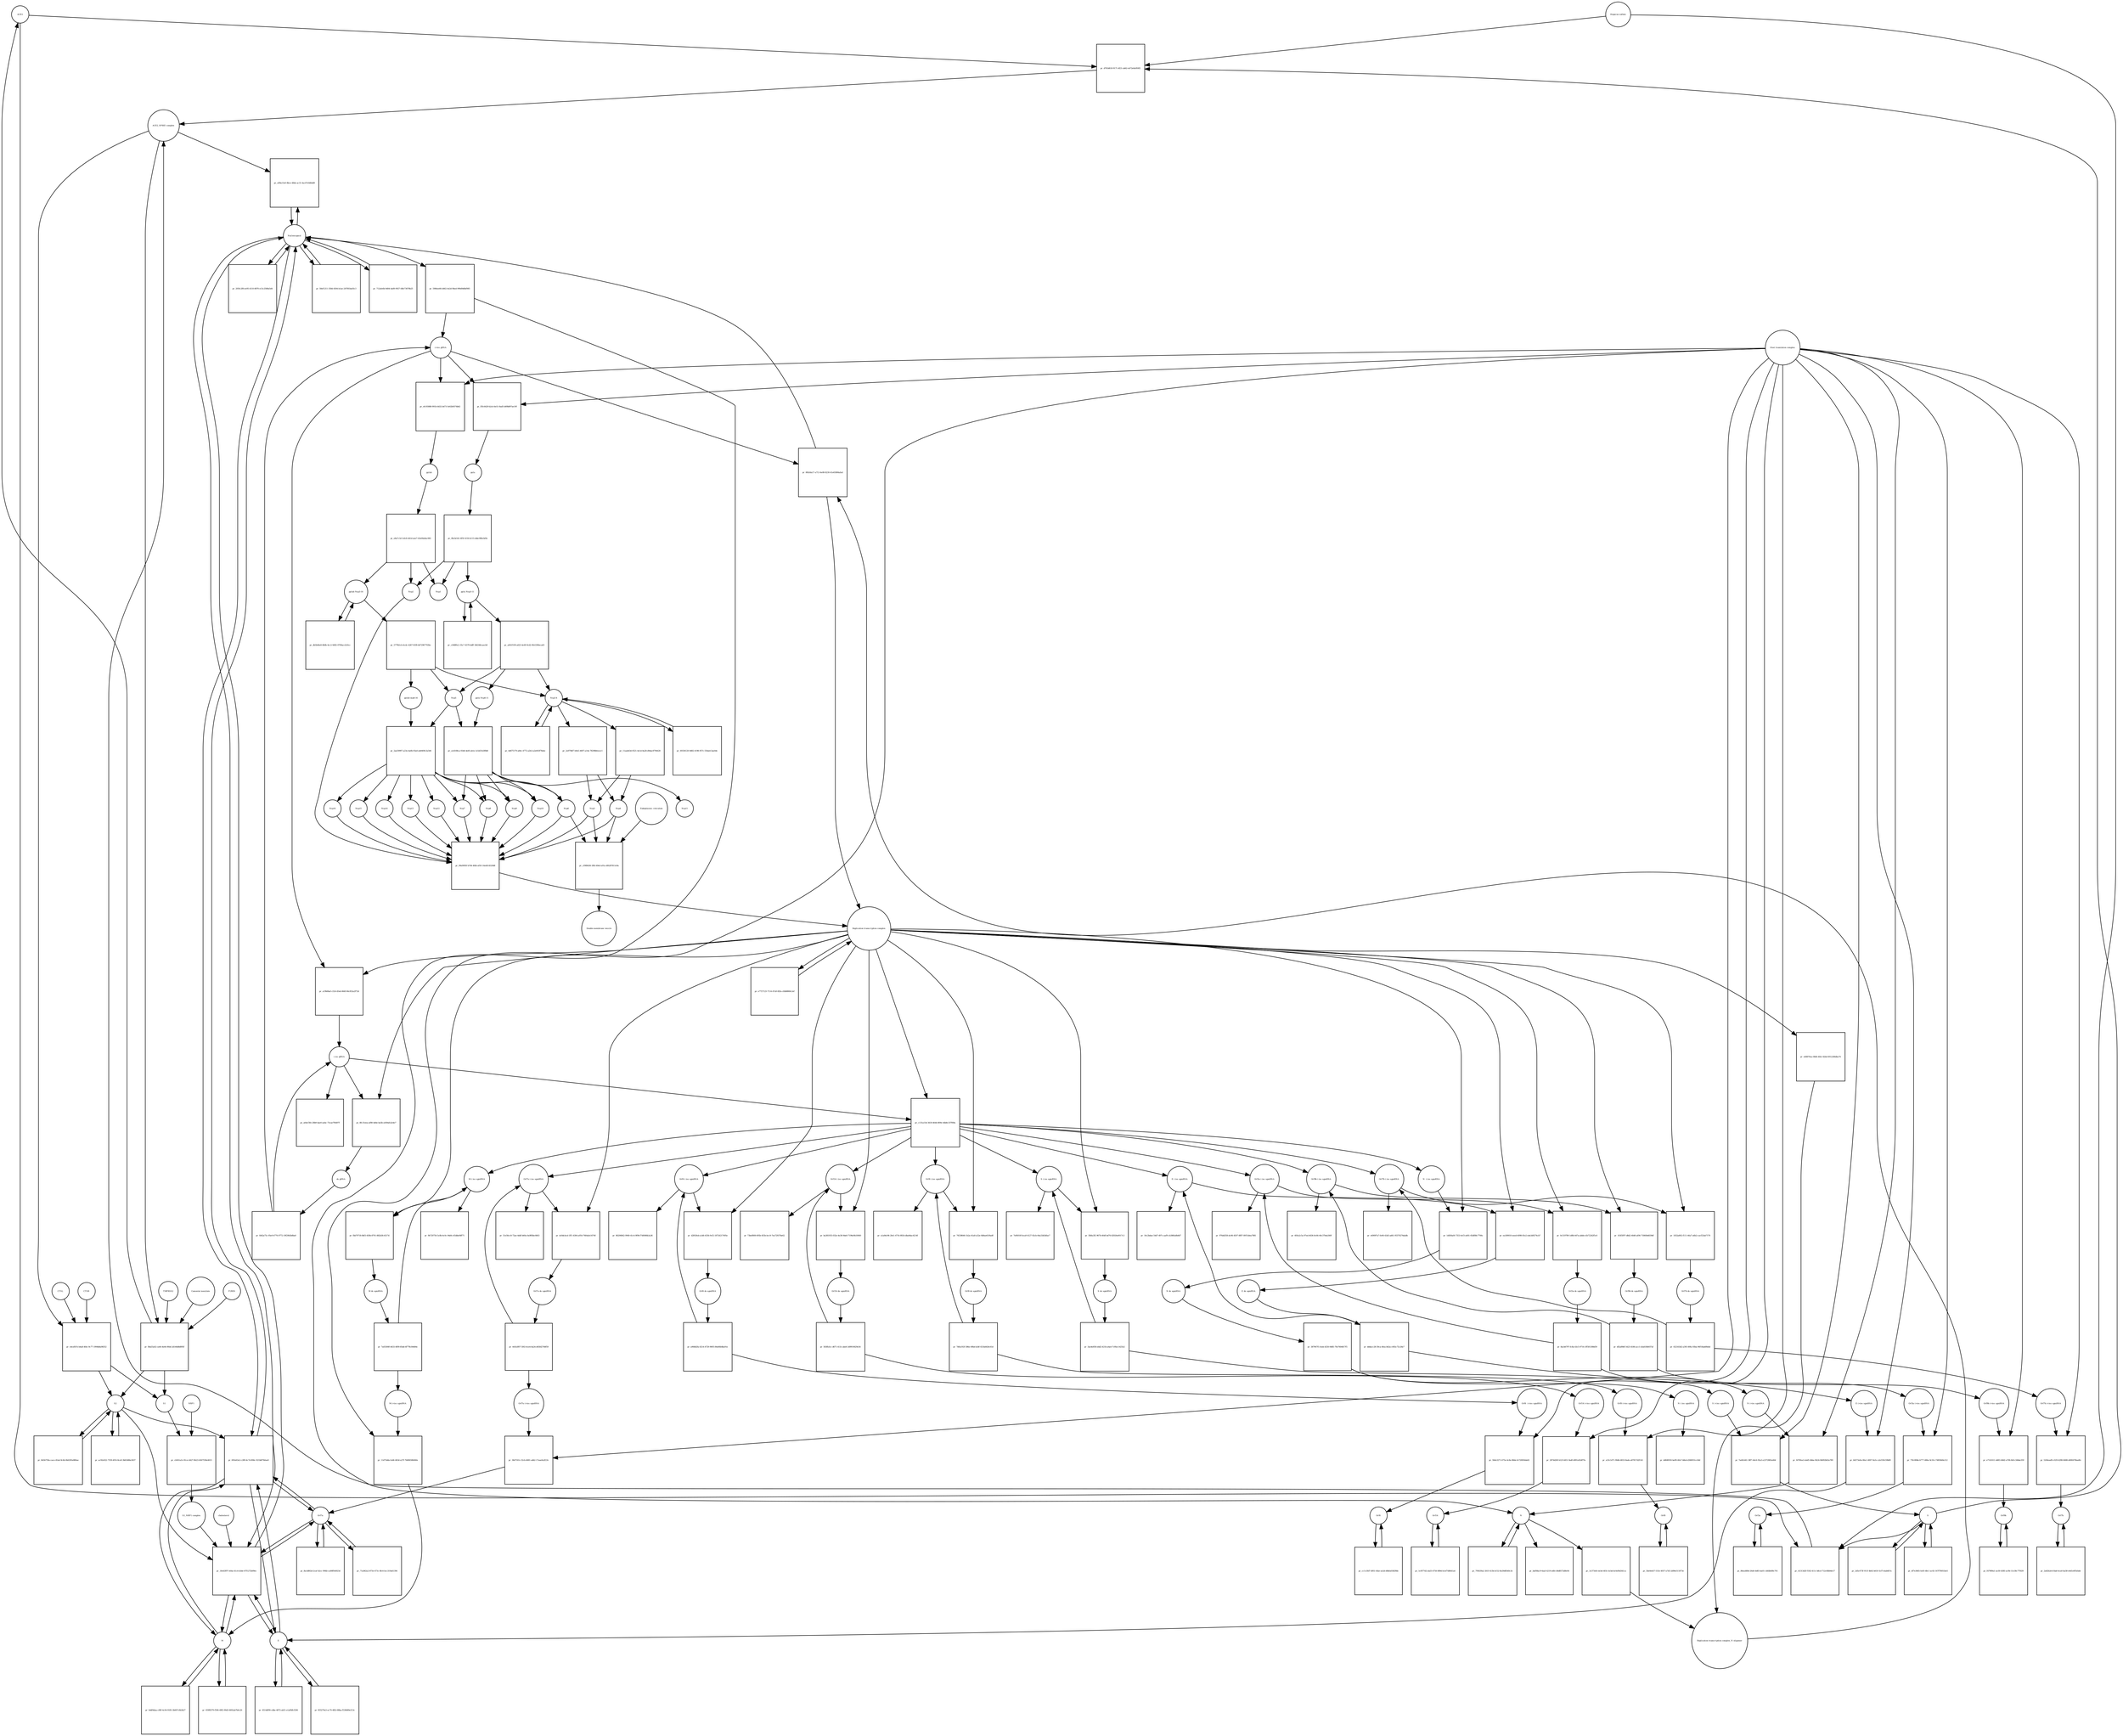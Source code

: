 strict digraph  {
ACE2 [annotation="", bipartite=0, cls=macromolecule, fontsize=4, label=ACE2, shape=circle];
"pr_d765d618-9171-4f21-ab62-eb72e8a950f2" [annotation="", bipartite=1, cls=process, fontsize=4, label="pr_d765d618-9171-4f21-ab62-eb72e8a950f2", shape=square];
"ACE2_SPIKE complex" [annotation="", bipartite=0, cls=complex, fontsize=4, label="ACE2_SPIKE complex", shape=circle];
"Heparan sulfate" [annotation="urn_miriam_obo.chebi_CHEBI%3A28815", bipartite=0, cls="simple chemical", fontsize=4, label="Heparan sulfate", shape=circle];
S [annotation=urn_miriam_uniprot_P0DTC2, bipartite=0, cls=macromolecule, fontsize=4, label=S, shape=circle];
Nucleocapsid [annotation="urn_miriam_obo.go_GO%3A0019013", bipartite=0, cls=complex, fontsize=4, label=Nucleocapsid, shape=circle];
"pr_e89a15e0-8bce-48de-ac31-4ac47e0d6dd9" [annotation="", bipartite=1, cls=process, fontsize=4, label="pr_e89a15e0-8bce-48de-ac31-4ac47e0d6dd9", shape=square];
"pr_e4cefb7e-b4a8-4fdc-9c77-1994b8a98352" [annotation="", bipartite=1, cls=process, fontsize=4, label="pr_e4cefb7e-b4a8-4fdc-9c77-1994b8a98352", shape=square];
S2 [annotation=urn_miriam_interpro_IPR002552, bipartite=0, cls=macromolecule, fontsize=4, label=S2, shape=circle];
CTSB [annotation="", bipartite=0, cls=macromolecule, fontsize=4, label=CTSB, shape=circle];
CTSL [annotation="", bipartite=0, cls=macromolecule, fontsize=4, label=CTSL, shape=circle];
S1 [annotation=urn_miriam_interpro_IPR002551, bipartite=0, cls=macromolecule, fontsize=4, label=S1, shape=circle];
"pr_41313d2f-f182-411c-b8cd-712c68b9de17" [annotation="", bipartite=1, cls=process, fontsize=4, label="pr_41313d2f-f182-411c-b8cd-712c68b9de17", shape=square];
"pr_18e43f97-e64a-41c4-b3de-67f1272b99ec" [annotation="", bipartite=1, cls=process, fontsize=4, label="pr_18e43f97-e64a-41c4-b3de-67f1272b99ec", shape=square];
cholesterol [annotation="urn_miriam_obo.chebi_CHEBI%3A16113", bipartite=0, cls="simple chemical", fontsize=4, label=cholesterol, shape=circle];
"S1_NRP1 complex" [annotation="", bipartite=0, cls=complex, fontsize=4, label="S1_NRP1 complex", shape=circle];
E [annotation=urn_miriam_uniprot_P0DTC4, bipartite=0, cls=macromolecule, fontsize=4, label=E, shape=circle];
M [annotation=urn_miriam_uniprot_P0DTC5, bipartite=0, cls=macromolecule, fontsize=4, label=M, shape=circle];
Orf7a [annotation=urn_miriam_uniprot_P0DTC7, bipartite=0, cls=macromolecule, fontsize=4, label=Orf7a, shape=circle];
"pr_5984ee66-d462-4e2d-9bed-990d9d6bf985" [annotation="", bipartite=1, cls=process, fontsize=4, label="pr_5984ee66-d462-4e2d-9bed-990d9d6bf985", shape=square];
"(+)ss gRNA" [annotation=urn_miriam_refseq_NC_045512, bipartite=0, cls="nucleic acid feature", fontsize=4, label="(+)ss gRNA", shape=circle];
N [annotation=urn_miriam_uniprot_P0DTC9, bipartite=0, cls="macromolecule multimer", fontsize=4, label=N, shape=circle];
"pr_58ef1211-358d-4504-b1ae-247f81ba03c3" [annotation="", bipartite=1, cls=process, fontsize=4, label="pr_58ef1211-358d-4504-b1ae-247f81ba03c3", shape=square];
"pr_712afe6b-9d04-4a89-9927-fdfe73678b25" [annotation="", bipartite=1, cls=process, fontsize=4, label="pr_712afe6b-9d04-4a89-9927-fdfe73678b25", shape=square];
"pr_baf08ac9-6aaf-4219-a6fe-d6d8572d8e04" [annotation="", bipartite=1, cls=process, fontsize=4, label="pr_baf08ac9-6aaf-4219-a6fe-d6d8572d8e04", shape=square];
"pr_795639a2-261f-413b-b152-8e29d8540c3e" [annotation="", bipartite=1, cls=process, fontsize=4, label="pr_795639a2-261f-413b-b152-8e29d8540c3e", shape=square];
"N (+)ss sgmRNA" [annotation=urn_miriam_ncbigene_43740575, bipartite=0, cls="nucleic acid feature", fontsize=4, label="N (+)ss sgmRNA", shape=circle];
"pr_fd70fea3-abd5-4bba-9424-0b092b02a789" [annotation="", bipartite=1, cls=process, fontsize=4, label="pr_fd70fea3-abd5-4bba-9424-0b092b02a789", shape=square];
"Host translation complex" [annotation="urn_miriam_obo.go_GO%3A0070992", bipartite=0, cls=complex, fontsize=4, label="Host translation complex", shape=circle];
"pr_205fc2f8-ee95-4110-8870-e13c2588a5d4" [annotation="", bipartite=1, cls=process, fontsize=4, label="pr_205fc2f8-ee95-4110-8870-e13c2588a5d4", shape=square];
"pr_fbb25a42-ca64-4e64-9fdd-2d146d8d895f" [annotation="", bipartite=1, cls=process, fontsize=4, label="pr_fbb25a42-ca64-4e64-9fdd-2d146d8d895f", shape=square];
FURIN [annotation="", bipartite=0, cls=macromolecule, fontsize=4, label=FURIN, shape=circle];
TMPRSS2 [annotation="", bipartite=0, cls=macromolecule, fontsize=4, label=TMPRSS2, shape=circle];
"Camostat mesylate" [annotation="urn_miriam_pubchem.compound_2536", bipartite=0, cls="simple chemical", fontsize=4, label="Camostat mesylate", shape=circle];
"pr_6b5b759a-cace-45ab-9c4b-0b6305e880ae" [annotation="", bipartite=1, cls=process, fontsize=4, label="pr_6b5b759a-cace-45ab-9c4b-0b6305e880ae", shape=square];
"Replication transcription complex_N oligomer" [annotation="", bipartite=0, cls=complex, fontsize=4, label="Replication transcription complex_N oligomer", shape=circle];
"pr_80b3da17-a713-4e08-8230-41e65884afad" [annotation="", bipartite=1, cls=process, fontsize=4, label="pr_80b3da17-a713-4e08-8230-41e65884afad", shape=square];
"Replication transcription complex" [annotation="", bipartite=0, cls=complex, fontsize=4, label="Replication transcription complex", shape=circle];
"pr_005e63e2-c289-4c7d-894c-921b6f7b6ae0" [annotation="", bipartite=1, cls=process, fontsize=4, label="pr_005e63e2-c289-4c7d-894c-921b6f7b6ae0", shape=square];
"pr_ac92e022-7359-4f16-8ca9-3b65486e3637" [annotation="", bipartite=1, cls=process, fontsize=4, label="pr_ac92e022-7359-4f16-8ca9-3b65486e3637", shape=square];
"pp1a Nsp3-11" [annotation=urn_miriam_uniprot_P0DTC1, bipartite=0, cls=macromolecule, fontsize=4, label="pp1a Nsp3-11", shape=circle];
"pr_a941f109-a625-4e49-9cd2-9fe5390eca63" [annotation="", bipartite=1, cls=process, fontsize=4, label="pr_a941f109-a625-4e49-9cd2-9fe5390eca63", shape=square];
"pp1a Nsp6-11" [annotation=urn_miriam_uniprot_P0DTC1, bipartite=0, cls=macromolecule, fontsize=4, label="pp1a Nsp6-11", shape=circle];
"Nsp3-4" [annotation="urn_miriam_ncbiprotein_YP_009725299|urn_miriam_ncbiprotein_YP_009725300", bipartite=0, cls=macromolecule, fontsize=4, label="Nsp3-4", shape=circle];
Nsp5 [annotation=urn_miriam_ncbiprotein_YP_009725301, bipartite=0, cls="macromolecule multimer", fontsize=4, label=Nsp5, shape=circle];
"Endoplasmic reticulum" [annotation="urn_miriam_obo.go_GO%3A0005783", bipartite=0, cls=complex, fontsize=4, label="Endoplasmic reticulum", shape=circle];
"pr_cf989d36-3ffd-49ed-a91a-4f6287811e9a" [annotation="", bipartite=1, cls=process, fontsize=4, label="pr_cf989d36-3ffd-49ed-a91a-4f6287811e9a", shape=square];
"Double-membrane vesicle" [annotation="urn_miriam_obo.go_GO%3A0039718", bipartite=0, cls=complex, fontsize=4, label="Double-membrane vesicle", shape=circle];
Nsp4 [annotation=urn_miriam_ncbiprotein_YP_009725300, bipartite=0, cls=macromolecule, fontsize=4, label=Nsp4, shape=circle];
Nsp3 [annotation=urn_miriam_ncbiprotein_YP_009725299, bipartite=0, cls=macromolecule, fontsize=4, label=Nsp3, shape=circle];
Nsp6 [annotation=urn_miriam_ncbiprotein_YP_009725302, bipartite=0, cls=macromolecule, fontsize=4, label=Nsp6, shape=circle];
"pr_c048f6c2-35c7-4579-bdff-566346caecb0" [annotation="", bipartite=1, cls=process, fontsize=4, label="pr_c048f6c2-35c7-4579-bdff-566346caecb0", shape=square];
"pr_69336120-9d82-4198-957c-556ab13ae0dc" [annotation="", bipartite=1, cls=process, fontsize=4, label="pr_69336120-9d82-4198-957c-556ab13ae0dc", shape=square];
"pp1ab Nsp3-16" [annotation=urn_miriam_uniprot_P0DTD1, bipartite=0, cls=macromolecule, fontsize=4, label="pp1ab Nsp3-16", shape=circle];
"pr_db5b46e8-8b0b-4cc2-9d92-0709accb10cc" [annotation="", bipartite=1, cls=process, fontsize=4, label="pr_db5b46e8-8b0b-4cc2-9d92-0709accb10cc", shape=square];
"pr_5779b1cb-4cdc-4267-81f8-b672967703bc" [annotation="", bipartite=1, cls=process, fontsize=4, label="pr_5779b1cb-4cdc-4267-81f8-b672967703bc", shape=square];
"pp1ab nsp6-16" [annotation=urn_miriam_uniprot_P0DTD1, bipartite=0, cls=macromolecule, fontsize=4, label="pp1ab nsp6-16", shape=circle];
"pr_b4df4daa-c80f-4c04-9185-3b667c6b3b27" [annotation="", bipartite=1, cls=process, fontsize=4, label="pr_b4df4daa-c80f-4c04-9185-3b667c6b3b27", shape=square];
"pr_6514df90-cdbe-4872-ab51-e1affdfcf206" [annotation="", bipartite=1, cls=process, fontsize=4, label="pr_6514df90-cdbe-4872-ab51-e1affdfcf206", shape=square];
"pr_4f7e3665-fa93-48c1-ac02-167f78051be5" [annotation="", bipartite=1, cls=process, fontsize=4, label="pr_4f7e3665-fa93-48c1-ac02-167f78051be5", shape=square];
"pr_659f8379-f506-49f2-90d3-6692ab7b0c26" [annotation="", bipartite=1, cls=process, fontsize=4, label="pr_659f8379-f506-49f2-90d3-6692ab7b0c26", shape=square];
"pr_855270e3-ec70-4fb3-88ba-f538489e513c" [annotation="", bipartite=1, cls=process, fontsize=4, label="pr_855270e3-ec70-4fb3-88ba-f538489e513c", shape=square];
"pr_2d5c073f-911f-4b02-b610-5cf7c4ab0b7a" [annotation="", bipartite=1, cls=process, fontsize=4, label="pr_2d5c073f-911f-4b02-b610-5cf7c4ab0b7a", shape=square];
"pr_8a1d802d-2caf-42cc-994b-ca00ff44923d" [annotation="", bipartite=1, cls=process, fontsize=4, label="pr_8a1d802d-2caf-42cc-994b-ca00ff44923d", shape=square];
Orf6 [annotation=urn_miriam_uniprot_P0DTC6, bipartite=0, cls=macromolecule, fontsize=4, label=Orf6, shape=circle];
"pr_cc1c3fd7-d951-4fae-ae2d-d6bfa03829bb" [annotation="", bipartite=1, cls=process, fontsize=4, label="pr_cc1c3fd7-d951-4fae-ae2d-d6bfa03829bb", shape=square];
Orf3a [annotation=urn_miriam_uniprot_P0DTC3, bipartite=0, cls=macromolecule, fontsize=4, label=Orf3a, shape=circle];
"pr_86ea480d-26d4-4d65-ba01-cbfdb408c701" [annotation="", bipartite=1, cls=process, fontsize=4, label="pr_86ea480d-26d4-4d65-ba01-cbfdb408c701", shape=square];
Orf8 [annotation=urn_miriam_uniprot_P0DTC8, bipartite=0, cls=macromolecule, fontsize=4, label=Orf8, shape=circle];
"pr_5be0eb57-515e-4057-a7d3-2d96e511873e" [annotation="", bipartite=1, cls=process, fontsize=4, label="pr_5be0eb57-515e-4057-a7d3-2d96e511873e", shape=square];
Orf9b [annotation=urn_miriam_uniprot_P0DTD2, bipartite=0, cls=macromolecule, fontsize=4, label=Orf9b, shape=circle];
"pr_f47989a1-ae30-4385-ac9b-13c38c77f439" [annotation="", bipartite=1, cls=process, fontsize=4, label="pr_f47989a1-ae30-4385-ac9b-13c38c77f439", shape=square];
Orf14 [annotation=urn_miriam_uniprot_P0DTD3, bipartite=0, cls=macromolecule, fontsize=4, label=Orf14, shape=circle];
"pr_1cf677d2-ab25-4756-889d-b1ef7d8641a4" [annotation="", bipartite=1, cls=process, fontsize=4, label="pr_1cf677d2-ab25-4756-889d-b1ef7d8641a4", shape=square];
Orf7b [annotation=urn_miriam_uniprot_P0DTD8, bipartite=0, cls=macromolecule, fontsize=4, label=Orf7b, shape=circle];
"pr_2a82b2e4-fda8-4ca0-ba58-e0d1e0f5ebde" [annotation="", bipartite=1, cls=process, fontsize=4, label="pr_2a82b2e4-fda8-4ca0-ba58-e0d1e0f5ebde", shape=square];
"pr_71a062a2-873e-473c-8fc6-bcc319a61394" [annotation="", bipartite=1, cls=process, fontsize=4, label="pr_71a062a2-873e-473c-8fc6-bcc319a61394", shape=square];
"M (+)ss sgmRNA" [annotation="", bipartite=0, cls="nucleic acid feature", fontsize=4, label="M (+)ss sgmRNA", shape=circle];
"pr_11d75dda-fa46-463d-a27f-7b80658b940e" [annotation="", bipartite=1, cls=process, fontsize=4, label="pr_11d75dda-fa46-463d-a27f-7b80658b940e", shape=square];
"E (+)ss sgmRNA" [annotation="", bipartite=0, cls="nucleic acid feature", fontsize=4, label="E (+)ss sgmRNA", shape=circle];
"pr_b0273e0a-06a1-4007-9a5c-e2e559c59b89" [annotation="", bipartite=1, cls=process, fontsize=4, label="pr_b0273e0a-06a1-4007-9a5c-e2e559c59b89", shape=square];
"S (+)ss sgmRNA" [annotation="", bipartite=0, cls="nucleic acid feature", fontsize=4, label="S (+)ss sgmRNA", shape=circle];
"pr_7ad41d41-38f7-44c6-92a3-e2372865a40d" [annotation="", bipartite=1, cls=process, fontsize=4, label="pr_7ad41d41-38f7-44c6-92a3-e2372865a40d", shape=square];
"Orf7a (+)ss sgmRNA" [annotation="", bipartite=0, cls="nucleic acid feature", fontsize=4, label="Orf7a (+)ss sgmRNA", shape=circle];
"pr_36d7161c-f2cb-4681-adb2-17aae0a2f23c" [annotation="", bipartite=1, cls=process, fontsize=4, label="pr_36d7161c-f2cb-4681-adb2-17aae0a2f23c", shape=square];
"Orf6  (+)ss sgmRNA" [annotation="", bipartite=0, cls="nucleic acid feature", fontsize=4, label="Orf6  (+)ss sgmRNA", shape=circle];
"pr_5b0e3271-675e-4c8e-88de-fe720056da82" [annotation="", bipartite=1, cls=process, fontsize=4, label="pr_5b0e3271-675e-4c8e-88de-fe720056da82", shape=square];
"Orf3a (+)ss sgmRNA" [annotation="", bipartite=0, cls="nucleic acid feature", fontsize=4, label="Orf3a (+)ss sgmRNA", shape=circle];
"pr_75fc80bb-b777-486a-9c50-c74856b9e212" [annotation="", bipartite=1, cls=process, fontsize=4, label="pr_75fc80bb-b777-486a-9c50-c74856b9e212", shape=square];
"Orf8 (+)ss sgmRNA" [annotation="", bipartite=0, cls="nucleic acid feature", fontsize=4, label="Orf8 (+)ss sgmRNA", shape=circle];
"pr_a33c1d71-90db-4833-8ade-a87817d2f141" [annotation="", bipartite=1, cls=process, fontsize=4, label="pr_a33c1d71-90db-4833-8ade-a87817d2f141", shape=square];
"Orf9b (+)ss sgmRNA" [annotation="", bipartite=0, cls="nucleic acid feature", fontsize=4, label="Orf9b (+)ss sgmRNA", shape=circle];
"pr_e7141611-dd83-48d2-a706-8d1c34bbe359" [annotation="", bipartite=1, cls=process, fontsize=4, label="pr_e7141611-dd83-48d2-a706-8d1c34bbe359", shape=square];
"Orf14 (+)ss sgmRNA" [annotation="", bipartite=0, cls="nucleic acid feature", fontsize=4, label="Orf14 (+)ss sgmRNA", shape=circle];
"pr_2874d26f-b12f-4451-9adf-d091a92df7fa" [annotation="", bipartite=1, cls=process, fontsize=4, label="pr_2874d26f-b12f-4451-9adf-d091a92df7fa", shape=square];
"Orf7b (+)ss sgmRNA" [annotation="", bipartite=0, cls="nucleic acid feature", fontsize=4, label="Orf7b (+)ss sgmRNA", shape=circle];
"pr_5204ead9-c029-4298-8488-d490470bad0c" [annotation="", bipartite=1, cls=process, fontsize=4, label="pr_5204ead9-c029-4298-8488-d490470bad0c", shape=square];
"(-)ss gRNA" [annotation=urn_miriam_refseq_NC_045512, bipartite=0, cls="nucleic acid feature", fontsize=4, label="(-)ss gRNA", shape=circle];
"pr_a64cf3fe-28b9-4ae0-aebc-73cae7f6497f" [annotation="", bipartite=1, cls=process, fontsize=4, label="pr_a64cf3fe-28b9-4ae0-aebc-73cae7f6497f", shape=square];
"pr_3c373efe-dcb4-403c-bcbd-bc6ef6d341ca" [annotation="", bipartite=1, cls=process, fontsize=4, label="pr_3c373efe-dcb4-403c-bcbd-bc6ef6d341ca", shape=square];
"pr_a19b0baf-c524-45eb-844f-66c852a2f72d" [annotation="", bipartite=1, cls=process, fontsize=4, label="pr_a19b0baf-c524-45eb-844f-66c852a2f72d", shape=square];
"M (-)ss sgmRNA" [annotation=urn_miriam_ncbigene_43740571, bipartite=0, cls="nucleic acid feature", fontsize=4, label="M (-)ss sgmRNA", shape=circle];
"pr_9b720756-5c8b-4c0c-94d4-c65dbef4ff71" [annotation="", bipartite=1, cls=process, fontsize=4, label="pr_9b720756-5c8b-4c0c-94d4-c65dbef4ff71", shape=square];
"E (-)ss sgmRNA" [annotation=urn_miriam_ncbigene_43740570, bipartite=0, cls="nucleic acid feature", fontsize=4, label="E (-)ss sgmRNA", shape=circle];
"pr_16c2bdae-54d7-497c-aaf9-cb386fa8b8d7" [annotation="", bipartite=1, cls=process, fontsize=4, label="pr_16c2bdae-54d7-497c-aaf9-cb386fa8b8d7", shape=square];
"S (-)ss sgmRNA" [annotation="", bipartite=0, cls="nucleic acid feature", fontsize=4, label="S (-)ss sgmRNA", shape=circle];
"pr_7ef6010f-bca9-4127-92cb-64a33d5dfae7" [annotation="", bipartite=1, cls=process, fontsize=4, label="pr_7ef6010f-bca9-4127-92cb-64a33d5dfae7", shape=square];
"Orf7a (-)ss sgmRNA" [annotation="", bipartite=0, cls="nucleic acid feature", fontsize=4, label="Orf7a (-)ss sgmRNA", shape=circle];
"pr_51e56cc8-72ae-4ddf-b60a-0a9ffdbc6663" [annotation="", bipartite=1, cls=process, fontsize=4, label="pr_51e56cc8-72ae-4ddf-b60a-0a9ffdbc6663", shape=square];
"Orf6 (-)ss sgmRNA" [annotation="", bipartite=0, cls="nucleic acid feature", fontsize=4, label="Orf6 (-)ss sgmRNA", shape=circle];
"pr_86206842-9949-41c4-9f98-f7d0086b3a36" [annotation="", bipartite=1, cls=process, fontsize=4, label="pr_86206842-9949-41c4-9f98-f7d0086b3a36", shape=square];
"Orf3a (-)ss sgmRNA" [annotation="", bipartite=0, cls="nucleic acid feature", fontsize=4, label="Orf3a (-)ss sgmRNA", shape=circle];
"pr_976dd358-dc06-4507-8f87-0f47a8ea7881" [annotation="", bipartite=1, cls=process, fontsize=4, label="pr_976dd358-dc06-4507-8f87-0f47a8ea7881", shape=square];
"Orf8 (-)ss sgmRNA" [annotation="", bipartite=0, cls="nucleic acid feature", fontsize=4, label="Orf8 (-)ss sgmRNA", shape=circle];
"pr_a1a9dc96-20e1-4716-8924-dba9dac4214f" [annotation="", bipartite=1, cls=process, fontsize=4, label="pr_a1a9dc96-20e1-4716-8924-dba9dac4214f", shape=square];
"Orf9b (-)ss sgmRNA" [annotation="", bipartite=0, cls="nucleic acid feature", fontsize=4, label="Orf9b (-)ss sgmRNA", shape=circle];
"pr_493e2c5a-97ed-4636-8c66-40c37b4a560f" [annotation="", bipartite=1, cls=process, fontsize=4, label="pr_493e2c5a-97ed-4636-8c66-40c37b4a560f", shape=square];
"Orf14 (-)ss sgmRNA" [annotation="", bipartite=0, cls="nucleic acid feature", fontsize=4, label="Orf14 (-)ss sgmRNA", shape=circle];
"pr_73bef808-695b-455b-bcc9-7ea72937be62" [annotation="", bipartite=1, cls=process, fontsize=4, label="pr_73bef808-695b-455b-bcc9-7ea72937be62", shape=square];
"Orf7b (-)ss sgmRNA" [annotation="", bipartite=0, cls="nucleic acid feature", fontsize=4, label="Orf7b (-)ss sgmRNA", shape=circle];
"pr_e69097a7-fe06-43d3-ad61-95570274da8b" [annotation="", bipartite=1, cls=process, fontsize=4, label="pr_e69097a7-fe06-43d3-ad61-95570274da8b", shape=square];
"pr_8fc31eea-af80-4d4e-ba5b-a569afe2e4e7" [annotation="", bipartite=1, cls=process, fontsize=4, label="pr_8fc31eea-af80-4d4e-ba5b-a569afe2e4e7", shape=square];
"ds gRNA" [annotation=urn_miriam_refseq_NC_045512, bipartite=0, cls="nucleic acid feature", fontsize=4, label="ds gRNA", shape=circle];
"pr_fbb79718-8bf3-450b-8701-882b3fc4317d" [annotation="", bipartite=1, cls=process, fontsize=4, label="pr_fbb79718-8bf3-450b-8701-882b3fc4317d", shape=square];
"M ds sgmRNA" [annotation="", bipartite=0, cls="nucleic acid feature", fontsize=4, label="M ds sgmRNA", shape=circle];
"pr_ea189010-eeed-4098-81e2-ede3d9274cb7" [annotation="", bipartite=1, cls=process, fontsize=4, label="pr_ea189010-eeed-4098-81e2-ede3d9274cb7", shape=square];
"E ds sgmRNA" [annotation="", bipartite=0, cls="nucleic acid feature", fontsize=4, label="E ds sgmRNA", shape=circle];
"pr_5fbfa3f2-967b-40df-bd76-82926e0017c3" [annotation="", bipartite=1, cls=process, fontsize=4, label="pr_5fbfa3f2-967b-40df-bd76-82926e0017c3", shape=square];
"S ds sgmRNA" [annotation="", bipartite=0, cls="nucleic acid feature", fontsize=4, label="S ds sgmRNA", shape=circle];
"pr_dc8dcbcd-1ff1-4304-a954-7664afe16740" [annotation="", bipartite=1, cls=process, fontsize=4, label="pr_dc8dcbcd-1ff1-4304-a954-7664afe16740", shape=square];
"Orf7a ds sgmRNA" [annotation="", bipartite=0, cls="nucleic acid feature", fontsize=4, label="Orf7a ds sgmRNA", shape=circle];
"pr_d2f63feb-a1d6-4356-9cf2-18724217495e" [annotation="", bipartite=1, cls=process, fontsize=4, label="pr_d2f63feb-a1d6-4356-9cf2-18724217495e", shape=square];
"Orf6 ds sgmRNA" [annotation="", bipartite=0, cls="nucleic acid feature", fontsize=4, label="Orf6 ds sgmRNA", shape=circle];
"pr_0c519789-1d8b-447a-abbb-e1b72242f5c6" [annotation="", bipartite=1, cls=process, fontsize=4, label="pr_0c519789-1d8b-447a-abbb-e1b72242f5c6", shape=square];
"Orf3a ds sgmRNA" [annotation="", bipartite=0, cls="nucleic acid feature", fontsize=4, label="Orf3a ds sgmRNA", shape=circle];
"pr_74538646-1b2a-41a8-a52e-6b8ae61f4a8f" [annotation="", bipartite=1, cls=process, fontsize=4, label="pr_74538646-1b2a-41a8-a52e-6b8ae61f4a8f", shape=square];
"Orf8 ds sgmRNA" [annotation="", bipartite=0, cls="nucleic acid feature", fontsize=4, label="Orf8 ds sgmRNA", shape=circle];
"pr_103f3f97-d8d2-40d0-af06-71860b4839df" [annotation="", bipartite=1, cls=process, fontsize=4, label="pr_103f3f97-d8d2-40d0-af06-71860b4839df", shape=square];
"Orf9b ds sgmRNA" [annotation="", bipartite=0, cls="nucleic acid feature", fontsize=4, label="Orf9b ds sgmRNA", shape=circle];
"pr_ba381935-032e-4e38-9de8-7196e9b10060" [annotation="", bipartite=1, cls=process, fontsize=4, label="pr_ba381935-032e-4e38-9de8-7196e9b10060", shape=square];
"Orf14 ds sgmRNA" [annotation="", bipartite=0, cls="nucleic acid feature", fontsize=4, label="Orf14 ds sgmRNA", shape=circle];
"pr_1832a802-f111-46a7-a6b2-cacf25ab7176" [annotation="", bipartite=1, cls=process, fontsize=4, label="pr_1832a802-f111-46a7-a6b2-cacf25ab7176", shape=square];
"Orf7b ds sgmRNA" [annotation="", bipartite=0, cls="nucleic acid feature", fontsize=4, label="Orf7b ds sgmRNA", shape=circle];
"pr_fd42a75c-95e9-4776-9772-19f29b5b8ba0" [annotation="", bipartite=1, cls=process, fontsize=4, label="pr_fd42a75c-95e9-4776-9772-19f29b5b8ba0", shape=square];
"pr_7a03300f-4633-4f09-85dd-6f778c84484c" [annotation="", bipartite=1, cls=process, fontsize=4, label="pr_7a03300f-4633-4f09-85dd-6f778c84484c", shape=square];
"pr_dddacc28-59ca-4fea-b62a-c692c72c26e7" [annotation="", bipartite=1, cls=process, fontsize=4, label="pr_dddacc28-59ca-4fea-b62a-c692c72c26e7", shape=square];
"pr_3ae4e858-ebd2-421b-a4a4-7cf6ec1425e2" [annotation="", bipartite=1, cls=process, fontsize=4, label="pr_3ae4e858-ebd2-421b-a4a4-7cf6ec1425e2", shape=square];
"pr_441b3f07-5f43-4ce4-8a24-d45fd2748f59" [annotation="", bipartite=1, cls=process, fontsize=4, label="pr_441b3f07-5f43-4ce4-8a24-d45fd2748f59", shape=square];
"pr_a968d2fa-6214-4729-9695-84e66b4ba91e" [annotation="", bipartite=1, cls=process, fontsize=4, label="pr_a968d2fa-6214-4729-9695-84e66b4ba91e", shape=square];
"pr_8acb6797-fc8a-43c5-9716-1ff501308d59" [annotation="", bipartite=1, cls=process, fontsize=4, label="pr_8acb6797-fc8a-43c5-9716-1ff501308d59", shape=square];
"pr_7d0a192f-586e-49bd-b24f-021bd426c61d" [annotation="", bipartite=1, cls=process, fontsize=4, label="pr_7d0a192f-586e-49bd-b24f-021bd426c61d", shape=square];
"pr_df2a89df-5423-4186-acc1-b3a618b937af" [annotation="", bipartite=1, cls=process, fontsize=4, label="pr_df2a89df-5423-4186-acc1-b3a618b937af", shape=square];
"pr_583fb3cc-d671-413c-abe6-3d9910629e54" [annotation="", bipartite=1, cls=process, fontsize=4, label="pr_583fb3cc-d671-413c-abe6-3d9910629e54", shape=square];
"pr_022163d2-a393-49fa-93ba-96f18add9ebd" [annotation="", bipartite=1, cls=process, fontsize=4, label="pr_022163d2-a393-49fa-93ba-96f18add9ebd", shape=square];
"N  (-)ss sgmRNA" [annotation=urn_miriam_ncbigene_43740575, bipartite=0, cls="nucleic acid feature", fontsize=4, label="N  (-)ss sgmRNA", shape=circle];
"pr_1d836af4-7353-4cf3-a601-65df88c7706c" [annotation="", bipartite=1, cls=process, fontsize=4, label="pr_1d836af4-7353-4cf3-a601-65df88c7706c", shape=square];
"N ds sgmRNA" [annotation="", bipartite=0, cls="nucleic acid feature", fontsize=4, label="N ds sgmRNA", shape=circle];
"pr_387967f1-feeb-4250-9d85-70e7604817f5" [annotation="", bipartite=1, cls=process, fontsize=4, label="pr_387967f1-feeb-4250-9d85-70e7604817f5", shape=square];
"N (-)ss sgmRNA" [annotation="", bipartite=0, cls="nucleic acid feature", fontsize=4, label="N (-)ss sgmRNA", shape=circle];
pp1ab [annotation=urn_miriam_uniprot_P0DTD1, bipartite=0, cls=macromolecule, fontsize=4, label=pp1ab, shape=circle];
"pr_e8a7c3cf-e0c8-441d-aee7-63e00a8ac982" [annotation="", bipartite=1, cls=process, fontsize=4, label="pr_e8a7c3cf-e0c8-441d-aee7-63e00a8ac982", shape=square];
Nsp2 [annotation=urn_miriam_ncbiprotein_YP_009725298, bipartite=0, cls=macromolecule, fontsize=4, label=Nsp2, shape=circle];
Nsp1 [annotation=urn_miriam_ncbiprotein_YP_009725297, bipartite=0, cls=macromolecule, fontsize=4, label=Nsp1, shape=circle];
pp1a [annotation=urn_miriam_uniprot_P0DTC1, bipartite=0, cls=macromolecule, fontsize=4, label=pp1a, shape=circle];
"pr_f8e3e541-6f5f-4150-b115-ebbc9f8e5d5b" [annotation="", bipartite=1, cls=process, fontsize=4, label="pr_f8e3e541-6f5f-4150-b115-ebbc9f8e5d5b", shape=square];
"pr_4d675179-a84c-4772-a2b3-a2e003f78ebc" [annotation="", bipartite=1, cls=process, fontsize=4, label="pr_4d675179-a84c-4772-a2b3-a2e003f78ebc", shape=square];
"pr_11aab43d-0521-4e1d-8a28-d9dac8794428" [annotation="", bipartite=1, cls=process, fontsize=4, label="pr_11aab43d-0521-4e1d-8a28-d9dac8794428", shape=square];
"pr_2e979bf7-b9e5-4697-a14e-78298bfecec1" [annotation="", bipartite=1, cls=process, fontsize=4, label="pr_2e979bf7-b9e5-4697-a14e-78298bfecec1", shape=square];
"pr_a1d108ca-93d4-4e6f-ab1e-1e5d31b3f8b8" [annotation="", bipartite=1, cls=process, fontsize=4, label="pr_a1d108ca-93d4-4e6f-ab1e-1e5d31b3f8b8", shape=square];
Nsp7 [annotation=urn_miriam_ncbiprotein_YP_009725303, bipartite=0, cls=macromolecule, fontsize=4, label=Nsp7, shape=circle];
Nsp8 [annotation=urn_miriam_ncbiprotein_YP_009725304, bipartite=0, cls=macromolecule, fontsize=4, label=Nsp8, shape=circle];
Nsp9 [annotation=urn_miriam_ncbiprotein_YP_009725305, bipartite=0, cls=macromolecule, fontsize=4, label=Nsp9, shape=circle];
Nsp10 [annotation=urn_miriam_ncbiprotein_YP_009725306, bipartite=0, cls=macromolecule, fontsize=4, label=Nsp10, shape=circle];
Nsp11 [annotation=urn_miriam_ncbiprotein_YP_009725312, bipartite=0, cls=macromolecule, fontsize=4, label=Nsp11, shape=circle];
"pr_2ae59997-a23e-4a0b-93a0-ab0409c3a546" [annotation="", bipartite=1, cls=process, fontsize=4, label="pr_2ae59997-a23e-4a0b-93a0-ab0409c3a546", shape=square];
Nsp13 [annotation=urn_miriam_ncbiprotein_YP_009725308, bipartite=0, cls=macromolecule, fontsize=4, label=Nsp13, shape=circle];
Nsp12 [annotation=urn_miriam_ncbiprotein_YP_009725307, bipartite=0, cls=macromolecule, fontsize=4, label=Nsp12, shape=circle];
Nsp16 [annotation=urn_miriam_ncbiprotein_YP_009725311, bipartite=0, cls=macromolecule, fontsize=4, label=Nsp16, shape=circle];
Nsp15 [annotation=urn_miriam_ncbiprotein_YP_009725310, bipartite=0, cls=macromolecule, fontsize=4, label=Nsp15, shape=circle];
Nsp14 [annotation=urn_miriam_ncbiprotein_YP_009725309, bipartite=0, cls=macromolecule, fontsize=4, label=Nsp14, shape=circle];
"pr_99a9095f-b764-4fdb-af50-14ed414529d8" [annotation="", bipartite=1, cls=process, fontsize=4, label="pr_99a9095f-b764-4fdb-af50-14ed414529d8", shape=square];
"pr_f5fc6429-b2cd-4e51-8ad5-b89b897ae19f" [annotation="", bipartite=1, cls=process, fontsize=4, label="pr_f5fc6429-b2cd-4e51-8ad5-b89b897ae19f", shape=square];
"pr_efc93088-991b-4432-b473-5e02b9374b62" [annotation="", bipartite=1, cls=process, fontsize=4, label="pr_efc93088-991b-4432-b473-5e02b9374b62", shape=square];
"pr_ddfd6918-ba99-40a7-b8ed-d366931ccfdd" [annotation="", bipartite=1, cls=process, fontsize=4, label="pr_ddfd6918-ba99-40a7-b8ed-d366931ccfdd", shape=square];
"pr_e7727123-7114-47a9-82fa-cfdb8868c2ef" [annotation="", bipartite=1, cls=process, fontsize=4, label="pr_e7727123-7114-47a9-82fa-cfdb8868c2ef", shape=square];
"pr_e68870ea-08d4-4fdc-82bd-6912286dba74" [annotation="", bipartite=1, cls=process, fontsize=4, label="pr_e68870ea-08d4-4fdc-82bd-6912286dba74", shape=square];
"pr_c131a15d-3418-4644-809e-44b8c337f69a" [annotation="", bipartite=1, cls=process, fontsize=4, label="pr_c131a15d-3418-4644-809e-44b8c337f69a", shape=square];
"pr_cb561a3c-81ce-4427-8b23-b567558e4615" [annotation="", bipartite=1, cls=process, fontsize=4, label="pr_cb561a3c-81ce-4427-8b23-b567558e4615", shape=square];
NRP1 [annotation="", bipartite=0, cls=macromolecule, fontsize=4, label=NRP1, shape=circle];
ACE2 -> "pr_d765d618-9171-4f21-ab62-eb72e8a950f2"  [annotation="", interaction_type=consumption];
ACE2 -> "pr_41313d2f-f182-411c-b8cd-712c68b9de17"  [annotation="", interaction_type=consumption];
"pr_d765d618-9171-4f21-ab62-eb72e8a950f2" -> "ACE2_SPIKE complex"  [annotation="", interaction_type=production];
"ACE2_SPIKE complex" -> "pr_e89a15e0-8bce-48de-ac31-4ac47e0d6dd9"  [annotation="urn_miriam_pubmed_32142651|urn_miriam_pubmed_32094589|urn_miriam_taxonomy_2697049", interaction_type=stimulation];
"ACE2_SPIKE complex" -> "pr_e4cefb7e-b4a8-4fdc-9c77-1994b8a98352"  [annotation="", interaction_type=consumption];
"ACE2_SPIKE complex" -> "pr_fbb25a42-ca64-4e64-9fdd-2d146d8d895f"  [annotation="", interaction_type=consumption];
"Heparan sulfate" -> "pr_d765d618-9171-4f21-ab62-eb72e8a950f2"  [annotation="urn_miriam_pubmed_32142651|urn_miriam_pubmed_32094589|urn_miriam_taxonomy_2697049|urn_miriam_pubmed_32970989", interaction_type=stimulation];
"Heparan sulfate" -> "pr_41313d2f-f182-411c-b8cd-712c68b9de17"  [annotation="urn_miriam_pubmed_32142651|urn_miriam_pubmed_32094589|urn_miriam_taxonomy_2697049|urn_miriam_pubmed_32155444|urn_miriam_pubmed_32970989", interaction_type=stimulation];
S -> "pr_d765d618-9171-4f21-ab62-eb72e8a950f2"  [annotation="", interaction_type=consumption];
S -> "pr_41313d2f-f182-411c-b8cd-712c68b9de17"  [annotation="", interaction_type=consumption];
S -> "pr_4f7e3665-fa93-48c1-ac02-167f78051be5"  [annotation="", interaction_type=consumption];
S -> "pr_2d5c073f-911f-4b02-b610-5cf7c4ab0b7a"  [annotation="", interaction_type=consumption];
Nucleocapsid -> "pr_e89a15e0-8bce-48de-ac31-4ac47e0d6dd9"  [annotation="", interaction_type=consumption];
Nucleocapsid -> "pr_18e43f97-e64a-41c4-b3de-67f1272b99ec"  [annotation="", interaction_type=consumption];
Nucleocapsid -> "pr_5984ee66-d462-4e2d-9bed-990d9d6bf985"  [annotation="", interaction_type=consumption];
Nucleocapsid -> "pr_58ef1211-358d-4504-b1ae-247f81ba03c3"  [annotation="", interaction_type=consumption];
Nucleocapsid -> "pr_712afe6b-9d04-4a89-9927-fdfe73678b25"  [annotation="", interaction_type=consumption];
Nucleocapsid -> "pr_205fc2f8-ee95-4110-8870-e13c2588a5d4"  [annotation="", interaction_type=consumption];
Nucleocapsid -> "pr_005e63e2-c289-4c7d-894c-921b6f7b6ae0"  [annotation="", interaction_type=consumption];
"pr_e89a15e0-8bce-48de-ac31-4ac47e0d6dd9" -> Nucleocapsid  [annotation="", interaction_type=production];
"pr_e4cefb7e-b4a8-4fdc-9c77-1994b8a98352" -> S2  [annotation="", interaction_type=production];
"pr_e4cefb7e-b4a8-4fdc-9c77-1994b8a98352" -> S1  [annotation="", interaction_type=production];
S2 -> "pr_18e43f97-e64a-41c4-b3de-67f1272b99ec"  [annotation="urn_miriam_pubmed_32142651|urn_miriam_pubmed_32094589|urn_miriam_pubmed_32047258|urn_miriam_taxonomy_2697049|urn_miriam_pubmed_32944968", interaction_type=stimulation];
S2 -> "pr_6b5b759a-cace-45ab-9c4b-0b6305e880ae"  [annotation="", interaction_type=consumption];
S2 -> "pr_005e63e2-c289-4c7d-894c-921b6f7b6ae0"  [annotation="urn_miriam_pubmed_32142651|urn_miriam_pubmed_32047258|urn_miriam_taxonomy_2697049", interaction_type=stimulation];
S2 -> "pr_ac92e022-7359-4f16-8ca9-3b65486e3637"  [annotation="", interaction_type=consumption];
CTSB -> "pr_e4cefb7e-b4a8-4fdc-9c77-1994b8a98352"  [annotation="urn_miriam_pubmed_32142651|urn_miriam_taxonomy_2697049", interaction_type=catalysis];
CTSL -> "pr_e4cefb7e-b4a8-4fdc-9c77-1994b8a98352"  [annotation="urn_miriam_pubmed_32142651|urn_miriam_taxonomy_2697049", interaction_type=catalysis];
S1 -> "pr_cb561a3c-81ce-4427-8b23-b567558e4615"  [annotation="", interaction_type=consumption];
"pr_41313d2f-f182-411c-b8cd-712c68b9de17" -> "ACE2_SPIKE complex"  [annotation="", interaction_type=production];
"pr_18e43f97-e64a-41c4-b3de-67f1272b99ec" -> Nucleocapsid  [annotation="", interaction_type=production];
"pr_18e43f97-e64a-41c4-b3de-67f1272b99ec" -> E  [annotation="", interaction_type=production];
"pr_18e43f97-e64a-41c4-b3de-67f1272b99ec" -> M  [annotation="", interaction_type=production];
"pr_18e43f97-e64a-41c4-b3de-67f1272b99ec" -> Orf7a  [annotation="", interaction_type=production];
cholesterol -> "pr_18e43f97-e64a-41c4-b3de-67f1272b99ec"  [annotation="urn_miriam_pubmed_32142651|urn_miriam_pubmed_32094589|urn_miriam_pubmed_32047258|urn_miriam_taxonomy_2697049|urn_miriam_pubmed_32944968", interaction_type=stimulation];
"S1_NRP1 complex" -> "pr_18e43f97-e64a-41c4-b3de-67f1272b99ec"  [annotation="urn_miriam_pubmed_32142651|urn_miriam_pubmed_32094589|urn_miriam_pubmed_32047258|urn_miriam_taxonomy_2697049|urn_miriam_pubmed_32944968", interaction_type=stimulation];
E -> "pr_18e43f97-e64a-41c4-b3de-67f1272b99ec"  [annotation="", interaction_type=consumption];
E -> "pr_005e63e2-c289-4c7d-894c-921b6f7b6ae0"  [annotation="", interaction_type=consumption];
E -> "pr_6514df90-cdbe-4872-ab51-e1affdfcf206"  [annotation="", interaction_type=consumption];
E -> "pr_855270e3-ec70-4fb3-88ba-f538489e513c"  [annotation="", interaction_type=consumption];
M -> "pr_18e43f97-e64a-41c4-b3de-67f1272b99ec"  [annotation="", interaction_type=consumption];
M -> "pr_005e63e2-c289-4c7d-894c-921b6f7b6ae0"  [annotation="", interaction_type=consumption];
M -> "pr_b4df4daa-c80f-4c04-9185-3b667c6b3b27"  [annotation="", interaction_type=consumption];
M -> "pr_659f8379-f506-49f2-90d3-6692ab7b0c26"  [annotation="", interaction_type=consumption];
Orf7a -> "pr_18e43f97-e64a-41c4-b3de-67f1272b99ec"  [annotation="", interaction_type=consumption];
Orf7a -> "pr_005e63e2-c289-4c7d-894c-921b6f7b6ae0"  [annotation="", interaction_type=consumption];
Orf7a -> "pr_8a1d802d-2caf-42cc-994b-ca00ff44923d"  [annotation="", interaction_type=consumption];
Orf7a -> "pr_71a062a2-873e-473c-8fc6-bcc319a61394"  [annotation="", interaction_type=consumption];
"pr_5984ee66-d462-4e2d-9bed-990d9d6bf985" -> "(+)ss gRNA"  [annotation="", interaction_type=production];
"pr_5984ee66-d462-4e2d-9bed-990d9d6bf985" -> N  [annotation="", interaction_type=production];
"(+)ss gRNA" -> "pr_80b3da17-a713-4e08-8230-41e65884afad"  [annotation="", interaction_type=consumption];
"(+)ss gRNA" -> "pr_a19b0baf-c524-45eb-844f-66c852a2f72d"  [annotation="", interaction_type=consumption];
"(+)ss gRNA" -> "pr_f5fc6429-b2cd-4e51-8ad5-b89b897ae19f"  [annotation="", interaction_type=consumption];
"(+)ss gRNA" -> "pr_efc93088-991b-4432-b473-5e02b9374b62"  [annotation="", interaction_type=consumption];
N -> "pr_baf08ac9-6aaf-4219-a6fe-d6d8572d8e04"  [annotation="", interaction_type=consumption];
N -> "pr_795639a2-261f-413b-b152-8e29d8540c3e"  [annotation="", interaction_type=consumption];
N -> "pr_3c373efe-dcb4-403c-bcbd-bc6ef6d341ca"  [annotation="", interaction_type=consumption];
"pr_58ef1211-358d-4504-b1ae-247f81ba03c3" -> Nucleocapsid  [annotation="", interaction_type=production];
"pr_712afe6b-9d04-4a89-9927-fdfe73678b25" -> Nucleocapsid  [annotation="", interaction_type=production];
"pr_795639a2-261f-413b-b152-8e29d8540c3e" -> N  [annotation="", interaction_type=production];
"N (+)ss sgmRNA" -> "pr_fd70fea3-abd5-4bba-9424-0b092b02a789"  [annotation="", interaction_type=consumption];
"pr_fd70fea3-abd5-4bba-9424-0b092b02a789" -> N  [annotation="", interaction_type=production];
"Host translation complex" -> "pr_fd70fea3-abd5-4bba-9424-0b092b02a789"  [annotation="", interaction_type="necessary stimulation"];
"Host translation complex" -> "pr_11d75dda-fa46-463d-a27f-7b80658b940e"  [annotation="urn_miriam_pubmed_31226023|urn_miriam_pubmed_27712623", interaction_type="necessary stimulation"];
"Host translation complex" -> "pr_b0273e0a-06a1-4007-9a5c-e2e559c59b89"  [annotation="urn_miriam_pubmed_31226023|urn_miriam_pubmed_27712623", interaction_type="necessary stimulation"];
"Host translation complex" -> "pr_7ad41d41-38f7-44c6-92a3-e2372865a40d"  [annotation="urn_miriam_pubmed_31226023|urn_miriam_pubmed_27712623", interaction_type="necessary stimulation"];
"Host translation complex" -> "pr_36d7161c-f2cb-4681-adb2-17aae0a2f23c"  [annotation="urn_miriam_pubmed_31226023|urn_miriam_pubmed_27712623", interaction_type="necessary stimulation"];
"Host translation complex" -> "pr_5b0e3271-675e-4c8e-88de-fe720056da82"  [annotation="urn_miriam_pubmed_31226023|urn_miriam_pubmed_27712623", interaction_type="necessary stimulation"];
"Host translation complex" -> "pr_75fc80bb-b777-486a-9c50-c74856b9e212"  [annotation="urn_miriam_pubmed_31226023|urn_miriam_pubmed_27712623", interaction_type="necessary stimulation"];
"Host translation complex" -> "pr_a33c1d71-90db-4833-8ade-a87817d2f141"  [annotation="urn_miriam_pubmed_31226023|urn_miriam_pubmed_27712623", interaction_type="necessary stimulation"];
"Host translation complex" -> "pr_e7141611-dd83-48d2-a706-8d1c34bbe359"  [annotation="urn_miriam_pubmed_31226023|urn_miriam_pubmed_27712623", interaction_type="necessary stimulation"];
"Host translation complex" -> "pr_2874d26f-b12f-4451-9adf-d091a92df7fa"  [annotation="urn_miriam_pubmed_31226023|urn_miriam_pubmed_27712623", interaction_type="necessary stimulation"];
"Host translation complex" -> "pr_5204ead9-c029-4298-8488-d490470bad0c"  [annotation="urn_miriam_pubmed_31226023|urn_miriam_pubmed_27712623", interaction_type="necessary stimulation"];
"Host translation complex" -> "pr_f5fc6429-b2cd-4e51-8ad5-b89b897ae19f"  [annotation="urn_miriam_pubmed_31226023|urn_miriam_pubmed_27712623", interaction_type="necessary stimulation"];
"Host translation complex" -> "pr_efc93088-991b-4432-b473-5e02b9374b62"  [annotation="urn_miriam_pubmed_31226023|urn_miriam_pubmed_27712623", interaction_type="necessary stimulation"];
"pr_205fc2f8-ee95-4110-8870-e13c2588a5d4" -> Nucleocapsid  [annotation="", interaction_type=production];
"pr_fbb25a42-ca64-4e64-9fdd-2d146d8d895f" -> S2  [annotation="", interaction_type=production];
"pr_fbb25a42-ca64-4e64-9fdd-2d146d8d895f" -> ACE2  [annotation="", interaction_type=production];
"pr_fbb25a42-ca64-4e64-9fdd-2d146d8d895f" -> S1  [annotation="", interaction_type=production];
FURIN -> "pr_fbb25a42-ca64-4e64-9fdd-2d146d8d895f"  [annotation="urn_miriam_pubmed_32142651|urn_miriam_pubmed_32362314|urn_miriam_taxonomy_2697049", interaction_type=catalysis];
TMPRSS2 -> "pr_fbb25a42-ca64-4e64-9fdd-2d146d8d895f"  [annotation="urn_miriam_pubmed_32142651|urn_miriam_pubmed_32362314|urn_miriam_taxonomy_2697049", interaction_type=catalysis];
"Camostat mesylate" -> "pr_fbb25a42-ca64-4e64-9fdd-2d146d8d895f"  [annotation="urn_miriam_pubmed_32142651|urn_miriam_pubmed_32362314|urn_miriam_taxonomy_2697049", interaction_type=inhibition];
"pr_6b5b759a-cace-45ab-9c4b-0b6305e880ae" -> S2  [annotation="", interaction_type=production];
"Replication transcription complex_N oligomer" -> "pr_80b3da17-a713-4e08-8230-41e65884afad"  [annotation="", interaction_type=consumption];
"pr_80b3da17-a713-4e08-8230-41e65884afad" -> Nucleocapsid  [annotation="", interaction_type=production];
"pr_80b3da17-a713-4e08-8230-41e65884afad" -> "Replication transcription complex"  [annotation="", interaction_type=production];
"Replication transcription complex" -> "pr_a19b0baf-c524-45eb-844f-66c852a2f72d"  [annotation="urn_miriam_pubmed_22438542|urn_miriam_taxonomy_11142", interaction_type="necessary stimulation"];
"Replication transcription complex" -> "pr_8fc31eea-af80-4d4e-ba5b-a569afe2e4e7"  [annotation="urn_miriam_pubmed_22438542|urn_miriam_taxonomy_11142", interaction_type="necessary stimulation"];
"Replication transcription complex" -> "pr_fbb79718-8bf3-450b-8701-882b3fc4317d"  [annotation="urn_miriam_pubmed_22438542|urn_miriam_taxonomy_11142", interaction_type="necessary stimulation"];
"Replication transcription complex" -> "pr_ea189010-eeed-4098-81e2-ede3d9274cb7"  [annotation="urn_miriam_pubmed_22438542|urn_miriam_pubmed_11142", interaction_type="necessary stimulation"];
"Replication transcription complex" -> "pr_5fbfa3f2-967b-40df-bd76-82926e0017c3"  [annotation="urn_miriam_pubmed_22438542|urn_miriam_pubmed_11142", interaction_type="necessary stimulation"];
"Replication transcription complex" -> "pr_dc8dcbcd-1ff1-4304-a954-7664afe16740"  [annotation="urn_miriam_pubmed_22438542|urn_miriam_taxonomy_11142", interaction_type="necessary stimulation"];
"Replication transcription complex" -> "pr_d2f63feb-a1d6-4356-9cf2-18724217495e"  [annotation="urn_miriam_pubmed_22438542|urn_miriam_taxonomy_11142", interaction_type="necessary stimulation"];
"Replication transcription complex" -> "pr_0c519789-1d8b-447a-abbb-e1b72242f5c6"  [annotation="urn_miriam_pubmed_22438542|urn_miriam_taxonomy_11142", interaction_type="necessary stimulation"];
"Replication transcription complex" -> "pr_74538646-1b2a-41a8-a52e-6b8ae61f4a8f"  [annotation="urn_miriam_pubmed_22438542|urn_miriam_taxonomy_11142", interaction_type="necessary stimulation"];
"Replication transcription complex" -> "pr_103f3f97-d8d2-40d0-af06-71860b4839df"  [annotation="urn_miriam_pubmed_22438542|urn_miriam_taxonomy_11142", interaction_type="necessary stimulation"];
"Replication transcription complex" -> "pr_ba381935-032e-4e38-9de8-7196e9b10060"  [annotation="urn_miriam_pubmed_22438542|urn_miriam_taxonomy_11142", interaction_type="necessary stimulation"];
"Replication transcription complex" -> "pr_1832a802-f111-46a7-a6b2-cacf25ab7176"  [annotation="urn_miriam_pubmed_22438542|urn_miriam_taxonomy_11142", interaction_type="necessary stimulation"];
"Replication transcription complex" -> "pr_1d836af4-7353-4cf3-a601-65df88c7706c"  [annotation="urn_miriam_pubmed_22438542|urn_miriam_taxonomy_11142", interaction_type="necessary stimulation"];
"Replication transcription complex" -> "pr_e7727123-7114-47a9-82fa-cfdb8868c2ef"  [annotation="", interaction_type=consumption];
"Replication transcription complex" -> "pr_e68870ea-08d4-4fdc-82bd-6912286dba74"  [annotation="", interaction_type=consumption];
"Replication transcription complex" -> "pr_c131a15d-3418-4644-809e-44b8c337f69a"  [annotation="urn_miriam_pubmed_8830530|urn_miriam_taxonomy_1138", interaction_type="necessary stimulation"];
"pr_005e63e2-c289-4c7d-894c-921b6f7b6ae0" -> Nucleocapsid  [annotation="", interaction_type=production];
"pr_005e63e2-c289-4c7d-894c-921b6f7b6ae0" -> Orf7a  [annotation="", interaction_type=production];
"pr_005e63e2-c289-4c7d-894c-921b6f7b6ae0" -> E  [annotation="", interaction_type=production];
"pr_005e63e2-c289-4c7d-894c-921b6f7b6ae0" -> M  [annotation="", interaction_type=production];
"pr_ac92e022-7359-4f16-8ca9-3b65486e3637" -> S2  [annotation="", interaction_type=production];
"pp1a Nsp3-11" -> "pr_a941f109-a625-4e49-9cd2-9fe5390eca63"  [annotation="urn_miriam_pubmed_21203998|urn_miriam_taxonomy_228407|urn_miriam_pubmed_15564471|urn_miriam_taxonomy_228330", interaction_type=catalysis];
"pp1a Nsp3-11" -> "pr_c048f6c2-35c7-4579-bdff-566346caecb0"  [annotation="", interaction_type=consumption];
"pr_a941f109-a625-4e49-9cd2-9fe5390eca63" -> "pp1a Nsp6-11"  [annotation="", interaction_type=production];
"pr_a941f109-a625-4e49-9cd2-9fe5390eca63" -> "Nsp3-4"  [annotation="", interaction_type=production];
"pr_a941f109-a625-4e49-9cd2-9fe5390eca63" -> Nsp5  [annotation="", interaction_type=production];
"pp1a Nsp6-11" -> "pr_a1d108ca-93d4-4e6f-ab1e-1e5d31b3f8b8"  [annotation="", interaction_type=consumption];
"Nsp3-4" -> "pr_69336120-9d82-4198-957c-556ab13ae0dc"  [annotation="", interaction_type=consumption];
"Nsp3-4" -> "pr_4d675179-a84c-4772-a2b3-a2e003f78ebc"  [annotation="", interaction_type=consumption];
"Nsp3-4" -> "pr_11aab43d-0521-4e1d-8a28-d9dac8794428"  [annotation="urn_miriam_pubmed_15564471|urn_miriam_taxonomy_228330", interaction_type=catalysis];
"Nsp3-4" -> "pr_2e979bf7-b9e5-4697-a14e-78298bfecec1"  [annotation="urn_miriam_pubmed_15564471|urn_miriam_taxonomy_228330", interaction_type=catalysis];
Nsp5 -> "pr_a1d108ca-93d4-4e6f-ab1e-1e5d31b3f8b8"  [annotation="urn_miriam_pubmed_11907209|urn_miriam_taxonomy_11142", interaction_type=catalysis];
Nsp5 -> "pr_2ae59997-a23e-4a0b-93a0-ab0409c3a546"  [annotation="urn_miriam_pubmed_11907209|urn_miriam_taxonomy_11142", interaction_type=catalysis];
"Endoplasmic reticulum" -> "pr_cf989d36-3ffd-49ed-a91a-4f6287811e9a"  [annotation="", interaction_type=consumption];
"pr_cf989d36-3ffd-49ed-a91a-4f6287811e9a" -> "Double-membrane vesicle"  [annotation="", interaction_type=production];
Nsp4 -> "pr_cf989d36-3ffd-49ed-a91a-4f6287811e9a"  [annotation="urn_miriam_pubmed_23943763|urn_miriam_taxonomy_227984", interaction_type=modulation];
Nsp4 -> "pr_99a9095f-b764-4fdb-af50-14ed414529d8"  [annotation="", interaction_type=consumption];
Nsp3 -> "pr_cf989d36-3ffd-49ed-a91a-4f6287811e9a"  [annotation="urn_miriam_pubmed_23943763|urn_miriam_taxonomy_227984", interaction_type=modulation];
Nsp3 -> "pr_99a9095f-b764-4fdb-af50-14ed414529d8"  [annotation="", interaction_type=consumption];
Nsp6 -> "pr_cf989d36-3ffd-49ed-a91a-4f6287811e9a"  [annotation="urn_miriam_pubmed_23943763|urn_miriam_taxonomy_227984", interaction_type=modulation];
Nsp6 -> "pr_99a9095f-b764-4fdb-af50-14ed414529d8"  [annotation="", interaction_type=consumption];
"pr_c048f6c2-35c7-4579-bdff-566346caecb0" -> "pp1a Nsp3-11"  [annotation="", interaction_type=production];
"pr_69336120-9d82-4198-957c-556ab13ae0dc" -> "Nsp3-4"  [annotation="", interaction_type=production];
"pp1ab Nsp3-16" -> "pr_db5b46e8-8b0b-4cc2-9d92-0709accb10cc"  [annotation="", interaction_type=consumption];
"pp1ab Nsp3-16" -> "pr_5779b1cb-4cdc-4267-81f8-b672967703bc"  [annotation="urn_miriam_pubmed_21203998|urn_miriam_taxonomy_228407|urn_miriam_pubmed_15564471|urn_miriam_taxonomy_228330", interaction_type=catalysis];
"pr_db5b46e8-8b0b-4cc2-9d92-0709accb10cc" -> "pp1ab Nsp3-16"  [annotation="", interaction_type=production];
"pr_5779b1cb-4cdc-4267-81f8-b672967703bc" -> "pp1ab nsp6-16"  [annotation="", interaction_type=production];
"pr_5779b1cb-4cdc-4267-81f8-b672967703bc" -> Nsp5  [annotation="", interaction_type=production];
"pr_5779b1cb-4cdc-4267-81f8-b672967703bc" -> "Nsp3-4"  [annotation="", interaction_type=production];
"pp1ab nsp6-16" -> "pr_2ae59997-a23e-4a0b-93a0-ab0409c3a546"  [annotation="", interaction_type=consumption];
"pr_b4df4daa-c80f-4c04-9185-3b667c6b3b27" -> M  [annotation="", interaction_type=production];
"pr_6514df90-cdbe-4872-ab51-e1affdfcf206" -> E  [annotation="", interaction_type=production];
"pr_4f7e3665-fa93-48c1-ac02-167f78051be5" -> S  [annotation="", interaction_type=production];
"pr_659f8379-f506-49f2-90d3-6692ab7b0c26" -> M  [annotation="", interaction_type=production];
"pr_855270e3-ec70-4fb3-88ba-f538489e513c" -> E  [annotation="", interaction_type=production];
"pr_2d5c073f-911f-4b02-b610-5cf7c4ab0b7a" -> S  [annotation="", interaction_type=production];
"pr_8a1d802d-2caf-42cc-994b-ca00ff44923d" -> Orf7a  [annotation="", interaction_type=production];
Orf6 -> "pr_cc1c3fd7-d951-4fae-ae2d-d6bfa03829bb"  [annotation="", interaction_type=consumption];
"pr_cc1c3fd7-d951-4fae-ae2d-d6bfa03829bb" -> Orf6  [annotation="", interaction_type=production];
Orf3a -> "pr_86ea480d-26d4-4d65-ba01-cbfdb408c701"  [annotation="", interaction_type=consumption];
"pr_86ea480d-26d4-4d65-ba01-cbfdb408c701" -> Orf3a  [annotation="", interaction_type=production];
Orf8 -> "pr_5be0eb57-515e-4057-a7d3-2d96e511873e"  [annotation="", interaction_type=consumption];
"pr_5be0eb57-515e-4057-a7d3-2d96e511873e" -> Orf8  [annotation="", interaction_type=production];
Orf9b -> "pr_f47989a1-ae30-4385-ac9b-13c38c77f439"  [annotation="", interaction_type=consumption];
"pr_f47989a1-ae30-4385-ac9b-13c38c77f439" -> Orf9b  [annotation="", interaction_type=production];
Orf14 -> "pr_1cf677d2-ab25-4756-889d-b1ef7d8641a4"  [annotation="", interaction_type=consumption];
"pr_1cf677d2-ab25-4756-889d-b1ef7d8641a4" -> Orf14  [annotation="", interaction_type=production];
Orf7b -> "pr_2a82b2e4-fda8-4ca0-ba58-e0d1e0f5ebde"  [annotation="", interaction_type=consumption];
"pr_2a82b2e4-fda8-4ca0-ba58-e0d1e0f5ebde" -> Orf7b  [annotation="", interaction_type=production];
"pr_71a062a2-873e-473c-8fc6-bcc319a61394" -> Orf7a  [annotation="", interaction_type=production];
"M (+)ss sgmRNA" -> "pr_11d75dda-fa46-463d-a27f-7b80658b940e"  [annotation="", interaction_type=consumption];
"pr_11d75dda-fa46-463d-a27f-7b80658b940e" -> M  [annotation="", interaction_type=production];
"E (+)ss sgmRNA" -> "pr_b0273e0a-06a1-4007-9a5c-e2e559c59b89"  [annotation="", interaction_type=consumption];
"pr_b0273e0a-06a1-4007-9a5c-e2e559c59b89" -> E  [annotation="", interaction_type=production];
"S (+)ss sgmRNA" -> "pr_7ad41d41-38f7-44c6-92a3-e2372865a40d"  [annotation="", interaction_type=consumption];
"pr_7ad41d41-38f7-44c6-92a3-e2372865a40d" -> S  [annotation="", interaction_type=production];
"Orf7a (+)ss sgmRNA" -> "pr_36d7161c-f2cb-4681-adb2-17aae0a2f23c"  [annotation="", interaction_type=consumption];
"pr_36d7161c-f2cb-4681-adb2-17aae0a2f23c" -> Orf7a  [annotation="", interaction_type=production];
"Orf6  (+)ss sgmRNA" -> "pr_5b0e3271-675e-4c8e-88de-fe720056da82"  [annotation="", interaction_type=consumption];
"pr_5b0e3271-675e-4c8e-88de-fe720056da82" -> Orf6  [annotation="", interaction_type=production];
"Orf3a (+)ss sgmRNA" -> "pr_75fc80bb-b777-486a-9c50-c74856b9e212"  [annotation="", interaction_type=consumption];
"pr_75fc80bb-b777-486a-9c50-c74856b9e212" -> Orf3a  [annotation="", interaction_type=production];
"Orf8 (+)ss sgmRNA" -> "pr_a33c1d71-90db-4833-8ade-a87817d2f141"  [annotation="", interaction_type=consumption];
"pr_a33c1d71-90db-4833-8ade-a87817d2f141" -> Orf8  [annotation="", interaction_type=production];
"Orf9b (+)ss sgmRNA" -> "pr_e7141611-dd83-48d2-a706-8d1c34bbe359"  [annotation="", interaction_type=consumption];
"pr_e7141611-dd83-48d2-a706-8d1c34bbe359" -> Orf9b  [annotation="", interaction_type=production];
"Orf14 (+)ss sgmRNA" -> "pr_2874d26f-b12f-4451-9adf-d091a92df7fa"  [annotation="", interaction_type=consumption];
"pr_2874d26f-b12f-4451-9adf-d091a92df7fa" -> Orf14  [annotation="", interaction_type=production];
"Orf7b (+)ss sgmRNA" -> "pr_5204ead9-c029-4298-8488-d490470bad0c"  [annotation="", interaction_type=consumption];
"pr_5204ead9-c029-4298-8488-d490470bad0c" -> Orf7b  [annotation="", interaction_type=production];
"(-)ss gRNA" -> "pr_a64cf3fe-28b9-4ae0-aebc-73cae7f6497f"  [annotation="", interaction_type=consumption];
"(-)ss gRNA" -> "pr_8fc31eea-af80-4d4e-ba5b-a569afe2e4e7"  [annotation="", interaction_type=consumption];
"(-)ss gRNA" -> "pr_c131a15d-3418-4644-809e-44b8c337f69a"  [annotation="", interaction_type=consumption];
"pr_3c373efe-dcb4-403c-bcbd-bc6ef6d341ca" -> "Replication transcription complex_N oligomer"  [annotation="", interaction_type=production];
"pr_a19b0baf-c524-45eb-844f-66c852a2f72d" -> "(-)ss gRNA"  [annotation="", interaction_type=production];
"M (-)ss sgmRNA" -> "pr_9b720756-5c8b-4c0c-94d4-c65dbef4ff71"  [annotation="", interaction_type=consumption];
"M (-)ss sgmRNA" -> "pr_fbb79718-8bf3-450b-8701-882b3fc4317d"  [annotation="", interaction_type=consumption];
"E (-)ss sgmRNA" -> "pr_16c2bdae-54d7-497c-aaf9-cb386fa8b8d7"  [annotation="", interaction_type=consumption];
"E (-)ss sgmRNA" -> "pr_ea189010-eeed-4098-81e2-ede3d9274cb7"  [annotation="", interaction_type=consumption];
"S (-)ss sgmRNA" -> "pr_7ef6010f-bca9-4127-92cb-64a33d5dfae7"  [annotation="", interaction_type=consumption];
"S (-)ss sgmRNA" -> "pr_5fbfa3f2-967b-40df-bd76-82926e0017c3"  [annotation="", interaction_type=consumption];
"Orf7a (-)ss sgmRNA" -> "pr_51e56cc8-72ae-4ddf-b60a-0a9ffdbc6663"  [annotation="", interaction_type=consumption];
"Orf7a (-)ss sgmRNA" -> "pr_dc8dcbcd-1ff1-4304-a954-7664afe16740"  [annotation="", interaction_type=consumption];
"Orf6 (-)ss sgmRNA" -> "pr_86206842-9949-41c4-9f98-f7d0086b3a36"  [annotation="", interaction_type=consumption];
"Orf6 (-)ss sgmRNA" -> "pr_d2f63feb-a1d6-4356-9cf2-18724217495e"  [annotation="", interaction_type=consumption];
"Orf3a (-)ss sgmRNA" -> "pr_976dd358-dc06-4507-8f87-0f47a8ea7881"  [annotation="", interaction_type=consumption];
"Orf3a (-)ss sgmRNA" -> "pr_0c519789-1d8b-447a-abbb-e1b72242f5c6"  [annotation="", interaction_type=consumption];
"Orf8 (-)ss sgmRNA" -> "pr_a1a9dc96-20e1-4716-8924-dba9dac4214f"  [annotation="", interaction_type=consumption];
"Orf8 (-)ss sgmRNA" -> "pr_74538646-1b2a-41a8-a52e-6b8ae61f4a8f"  [annotation="", interaction_type=consumption];
"Orf9b (-)ss sgmRNA" -> "pr_493e2c5a-97ed-4636-8c66-40c37b4a560f"  [annotation="", interaction_type=consumption];
"Orf9b (-)ss sgmRNA" -> "pr_103f3f97-d8d2-40d0-af06-71860b4839df"  [annotation="", interaction_type=consumption];
"Orf14 (-)ss sgmRNA" -> "pr_73bef808-695b-455b-bcc9-7ea72937be62"  [annotation="", interaction_type=consumption];
"Orf14 (-)ss sgmRNA" -> "pr_ba381935-032e-4e38-9de8-7196e9b10060"  [annotation="", interaction_type=consumption];
"Orf7b (-)ss sgmRNA" -> "pr_e69097a7-fe06-43d3-ad61-95570274da8b"  [annotation="", interaction_type=consumption];
"Orf7b (-)ss sgmRNA" -> "pr_1832a802-f111-46a7-a6b2-cacf25ab7176"  [annotation="", interaction_type=consumption];
"pr_8fc31eea-af80-4d4e-ba5b-a569afe2e4e7" -> "ds gRNA"  [annotation="", interaction_type=production];
"ds gRNA" -> "pr_fd42a75c-95e9-4776-9772-19f29b5b8ba0"  [annotation="", interaction_type=consumption];
"pr_fbb79718-8bf3-450b-8701-882b3fc4317d" -> "M ds sgmRNA"  [annotation="", interaction_type=production];
"M ds sgmRNA" -> "pr_7a03300f-4633-4f09-85dd-6f778c84484c"  [annotation="", interaction_type=consumption];
"pr_ea189010-eeed-4098-81e2-ede3d9274cb7" -> "E ds sgmRNA"  [annotation="", interaction_type=production];
"E ds sgmRNA" -> "pr_dddacc28-59ca-4fea-b62a-c692c72c26e7"  [annotation="", interaction_type=consumption];
"pr_5fbfa3f2-967b-40df-bd76-82926e0017c3" -> "S ds sgmRNA"  [annotation="", interaction_type=production];
"S ds sgmRNA" -> "pr_3ae4e858-ebd2-421b-a4a4-7cf6ec1425e2"  [annotation="", interaction_type=consumption];
"pr_dc8dcbcd-1ff1-4304-a954-7664afe16740" -> "Orf7a ds sgmRNA"  [annotation="", interaction_type=production];
"Orf7a ds sgmRNA" -> "pr_441b3f07-5f43-4ce4-8a24-d45fd2748f59"  [annotation="", interaction_type=consumption];
"pr_d2f63feb-a1d6-4356-9cf2-18724217495e" -> "Orf6 ds sgmRNA"  [annotation="", interaction_type=production];
"Orf6 ds sgmRNA" -> "pr_a968d2fa-6214-4729-9695-84e66b4ba91e"  [annotation="", interaction_type=consumption];
"pr_0c519789-1d8b-447a-abbb-e1b72242f5c6" -> "Orf3a ds sgmRNA"  [annotation="", interaction_type=production];
"Orf3a ds sgmRNA" -> "pr_8acb6797-fc8a-43c5-9716-1ff501308d59"  [annotation="", interaction_type=consumption];
"pr_74538646-1b2a-41a8-a52e-6b8ae61f4a8f" -> "Orf8 ds sgmRNA"  [annotation="", interaction_type=production];
"Orf8 ds sgmRNA" -> "pr_7d0a192f-586e-49bd-b24f-021bd426c61d"  [annotation="", interaction_type=consumption];
"pr_103f3f97-d8d2-40d0-af06-71860b4839df" -> "Orf9b ds sgmRNA"  [annotation="", interaction_type=production];
"Orf9b ds sgmRNA" -> "pr_df2a89df-5423-4186-acc1-b3a618b937af"  [annotation="", interaction_type=consumption];
"pr_ba381935-032e-4e38-9de8-7196e9b10060" -> "Orf14 ds sgmRNA"  [annotation="", interaction_type=production];
"Orf14 ds sgmRNA" -> "pr_583fb3cc-d671-413c-abe6-3d9910629e54"  [annotation="", interaction_type=consumption];
"pr_1832a802-f111-46a7-a6b2-cacf25ab7176" -> "Orf7b ds sgmRNA"  [annotation="", interaction_type=production];
"Orf7b ds sgmRNA" -> "pr_022163d2-a393-49fa-93ba-96f18add9ebd"  [annotation="", interaction_type=consumption];
"pr_fd42a75c-95e9-4776-9772-19f29b5b8ba0" -> "(-)ss gRNA"  [annotation="", interaction_type=production];
"pr_fd42a75c-95e9-4776-9772-19f29b5b8ba0" -> "(+)ss gRNA"  [annotation="", interaction_type=production];
"pr_7a03300f-4633-4f09-85dd-6f778c84484c" -> "M (-)ss sgmRNA"  [annotation="", interaction_type=production];
"pr_7a03300f-4633-4f09-85dd-6f778c84484c" -> "M (+)ss sgmRNA"  [annotation="", interaction_type=production];
"pr_dddacc28-59ca-4fea-b62a-c692c72c26e7" -> "E (-)ss sgmRNA"  [annotation="", interaction_type=production];
"pr_dddacc28-59ca-4fea-b62a-c692c72c26e7" -> "E (+)ss sgmRNA"  [annotation="", interaction_type=production];
"pr_3ae4e858-ebd2-421b-a4a4-7cf6ec1425e2" -> "S (-)ss sgmRNA"  [annotation="", interaction_type=production];
"pr_3ae4e858-ebd2-421b-a4a4-7cf6ec1425e2" -> "S (+)ss sgmRNA"  [annotation="", interaction_type=production];
"pr_441b3f07-5f43-4ce4-8a24-d45fd2748f59" -> "Orf7a (-)ss sgmRNA"  [annotation="", interaction_type=production];
"pr_441b3f07-5f43-4ce4-8a24-d45fd2748f59" -> "Orf7a (+)ss sgmRNA"  [annotation="", interaction_type=production];
"pr_a968d2fa-6214-4729-9695-84e66b4ba91e" -> "Orf6 (-)ss sgmRNA"  [annotation="", interaction_type=production];
"pr_a968d2fa-6214-4729-9695-84e66b4ba91e" -> "Orf6  (+)ss sgmRNA"  [annotation="", interaction_type=production];
"pr_8acb6797-fc8a-43c5-9716-1ff501308d59" -> "Orf3a (-)ss sgmRNA"  [annotation="", interaction_type=production];
"pr_8acb6797-fc8a-43c5-9716-1ff501308d59" -> "Orf3a (+)ss sgmRNA"  [annotation="", interaction_type=production];
"pr_7d0a192f-586e-49bd-b24f-021bd426c61d" -> "Orf8 (-)ss sgmRNA"  [annotation="", interaction_type=production];
"pr_7d0a192f-586e-49bd-b24f-021bd426c61d" -> "Orf8 (+)ss sgmRNA"  [annotation="", interaction_type=production];
"pr_df2a89df-5423-4186-acc1-b3a618b937af" -> "Orf9b (-)ss sgmRNA"  [annotation="", interaction_type=production];
"pr_df2a89df-5423-4186-acc1-b3a618b937af" -> "Orf9b (+)ss sgmRNA"  [annotation="", interaction_type=production];
"pr_583fb3cc-d671-413c-abe6-3d9910629e54" -> "Orf14 (-)ss sgmRNA"  [annotation="", interaction_type=production];
"pr_583fb3cc-d671-413c-abe6-3d9910629e54" -> "Orf14 (+)ss sgmRNA"  [annotation="", interaction_type=production];
"pr_022163d2-a393-49fa-93ba-96f18add9ebd" -> "Orf7b (-)ss sgmRNA"  [annotation="", interaction_type=production];
"pr_022163d2-a393-49fa-93ba-96f18add9ebd" -> "Orf7b (+)ss sgmRNA"  [annotation="", interaction_type=production];
"N  (-)ss sgmRNA" -> "pr_1d836af4-7353-4cf3-a601-65df88c7706c"  [annotation="", interaction_type=consumption];
"pr_1d836af4-7353-4cf3-a601-65df88c7706c" -> "N ds sgmRNA"  [annotation="", interaction_type=production];
"N ds sgmRNA" -> "pr_387967f1-feeb-4250-9d85-70e7604817f5"  [annotation="", interaction_type=consumption];
"pr_387967f1-feeb-4250-9d85-70e7604817f5" -> "N (-)ss sgmRNA"  [annotation="", interaction_type=production];
"pr_387967f1-feeb-4250-9d85-70e7604817f5" -> "N (+)ss sgmRNA"  [annotation="", interaction_type=production];
"N (-)ss sgmRNA" -> "pr_ddfd6918-ba99-40a7-b8ed-d366931ccfdd"  [annotation="", interaction_type=consumption];
pp1ab -> "pr_e8a7c3cf-e0c8-441d-aee7-63e00a8ac982"  [annotation="urn_miriam_pubmed_15564471|urn_miriam_taxonomy_228330", interaction_type=catalysis];
"pr_e8a7c3cf-e0c8-441d-aee7-63e00a8ac982" -> "pp1ab Nsp3-16"  [annotation="", interaction_type=production];
"pr_e8a7c3cf-e0c8-441d-aee7-63e00a8ac982" -> Nsp2  [annotation="", interaction_type=production];
"pr_e8a7c3cf-e0c8-441d-aee7-63e00a8ac982" -> Nsp1  [annotation="", interaction_type=production];
Nsp2 -> "pr_99a9095f-b764-4fdb-af50-14ed414529d8"  [annotation="", interaction_type=consumption];
pp1a -> "pr_f8e3e541-6f5f-4150-b115-ebbc9f8e5d5b"  [annotation="urn_miriam_pubmed_15564471|urn_miriam_taxonomy_228330", interaction_type=catalysis];
"pr_f8e3e541-6f5f-4150-b115-ebbc9f8e5d5b" -> "pp1a Nsp3-11"  [annotation="", interaction_type=production];
"pr_f8e3e541-6f5f-4150-b115-ebbc9f8e5d5b" -> Nsp2  [annotation="", interaction_type=production];
"pr_f8e3e541-6f5f-4150-b115-ebbc9f8e5d5b" -> Nsp1  [annotation="", interaction_type=production];
"pr_4d675179-a84c-4772-a2b3-a2e003f78ebc" -> "Nsp3-4"  [annotation="", interaction_type=production];
"pr_11aab43d-0521-4e1d-8a28-d9dac8794428" -> Nsp4  [annotation="", interaction_type=production];
"pr_11aab43d-0521-4e1d-8a28-d9dac8794428" -> Nsp3  [annotation="", interaction_type=production];
"pr_2e979bf7-b9e5-4697-a14e-78298bfecec1" -> Nsp3  [annotation="", interaction_type=production];
"pr_2e979bf7-b9e5-4697-a14e-78298bfecec1" -> Nsp4  [annotation="", interaction_type=production];
"pr_a1d108ca-93d4-4e6f-ab1e-1e5d31b3f8b8" -> Nsp6  [annotation="", interaction_type=production];
"pr_a1d108ca-93d4-4e6f-ab1e-1e5d31b3f8b8" -> Nsp7  [annotation="", interaction_type=production];
"pr_a1d108ca-93d4-4e6f-ab1e-1e5d31b3f8b8" -> Nsp8  [annotation="", interaction_type=production];
"pr_a1d108ca-93d4-4e6f-ab1e-1e5d31b3f8b8" -> Nsp9  [annotation="", interaction_type=production];
"pr_a1d108ca-93d4-4e6f-ab1e-1e5d31b3f8b8" -> Nsp10  [annotation="", interaction_type=production];
"pr_a1d108ca-93d4-4e6f-ab1e-1e5d31b3f8b8" -> Nsp11  [annotation="", interaction_type=production];
Nsp7 -> "pr_99a9095f-b764-4fdb-af50-14ed414529d8"  [annotation="", interaction_type=consumption];
Nsp8 -> "pr_99a9095f-b764-4fdb-af50-14ed414529d8"  [annotation="", interaction_type=consumption];
Nsp9 -> "pr_99a9095f-b764-4fdb-af50-14ed414529d8"  [annotation="", interaction_type=consumption];
Nsp10 -> "pr_99a9095f-b764-4fdb-af50-14ed414529d8"  [annotation="", interaction_type=consumption];
"pr_2ae59997-a23e-4a0b-93a0-ab0409c3a546" -> Nsp13  [annotation="", interaction_type=production];
"pr_2ae59997-a23e-4a0b-93a0-ab0409c3a546" -> Nsp12  [annotation="", interaction_type=production];
"pr_2ae59997-a23e-4a0b-93a0-ab0409c3a546" -> Nsp10  [annotation="", interaction_type=production];
"pr_2ae59997-a23e-4a0b-93a0-ab0409c3a546" -> Nsp9  [annotation="", interaction_type=production];
"pr_2ae59997-a23e-4a0b-93a0-ab0409c3a546" -> Nsp8  [annotation="", interaction_type=production];
"pr_2ae59997-a23e-4a0b-93a0-ab0409c3a546" -> Nsp7  [annotation="", interaction_type=production];
"pr_2ae59997-a23e-4a0b-93a0-ab0409c3a546" -> Nsp6  [annotation="", interaction_type=production];
"pr_2ae59997-a23e-4a0b-93a0-ab0409c3a546" -> Nsp16  [annotation="", interaction_type=production];
"pr_2ae59997-a23e-4a0b-93a0-ab0409c3a546" -> Nsp15  [annotation="", interaction_type=production];
"pr_2ae59997-a23e-4a0b-93a0-ab0409c3a546" -> Nsp14  [annotation="", interaction_type=production];
Nsp13 -> "pr_99a9095f-b764-4fdb-af50-14ed414529d8"  [annotation="", interaction_type=consumption];
Nsp12 -> "pr_99a9095f-b764-4fdb-af50-14ed414529d8"  [annotation="", interaction_type=consumption];
Nsp16 -> "pr_99a9095f-b764-4fdb-af50-14ed414529d8"  [annotation="", interaction_type=consumption];
Nsp15 -> "pr_99a9095f-b764-4fdb-af50-14ed414529d8"  [annotation="", interaction_type=consumption];
Nsp14 -> "pr_99a9095f-b764-4fdb-af50-14ed414529d8"  [annotation="", interaction_type=consumption];
"pr_99a9095f-b764-4fdb-af50-14ed414529d8" -> "Replication transcription complex"  [annotation="", interaction_type=production];
"pr_f5fc6429-b2cd-4e51-8ad5-b89b897ae19f" -> pp1a  [annotation="", interaction_type=production];
"pr_efc93088-991b-4432-b473-5e02b9374b62" -> pp1ab  [annotation="", interaction_type=production];
"pr_e7727123-7114-47a9-82fa-cfdb8868c2ef" -> "Replication transcription complex"  [annotation="", interaction_type=production];
"pr_e68870ea-08d4-4fdc-82bd-6912286dba74" -> "Replication transcription complex_N oligomer"  [annotation="", interaction_type=production];
"pr_c131a15d-3418-4644-809e-44b8c337f69a" -> "Orf7b (-)ss sgmRNA"  [annotation="", interaction_type=production];
"pr_c131a15d-3418-4644-809e-44b8c337f69a" -> "N  (-)ss sgmRNA"  [annotation="", interaction_type=production];
"pr_c131a15d-3418-4644-809e-44b8c337f69a" -> "M (-)ss sgmRNA"  [annotation="", interaction_type=production];
"pr_c131a15d-3418-4644-809e-44b8c337f69a" -> "E (-)ss sgmRNA"  [annotation="", interaction_type=production];
"pr_c131a15d-3418-4644-809e-44b8c337f69a" -> "S (-)ss sgmRNA"  [annotation="", interaction_type=production];
"pr_c131a15d-3418-4644-809e-44b8c337f69a" -> "Orf7a (-)ss sgmRNA"  [annotation="", interaction_type=production];
"pr_c131a15d-3418-4644-809e-44b8c337f69a" -> "Orf6 (-)ss sgmRNA"  [annotation="", interaction_type=production];
"pr_c131a15d-3418-4644-809e-44b8c337f69a" -> "Orf3a (-)ss sgmRNA"  [annotation="", interaction_type=production];
"pr_c131a15d-3418-4644-809e-44b8c337f69a" -> "Orf8 (-)ss sgmRNA"  [annotation="", interaction_type=production];
"pr_c131a15d-3418-4644-809e-44b8c337f69a" -> "Orf9b (-)ss sgmRNA"  [annotation="", interaction_type=production];
"pr_c131a15d-3418-4644-809e-44b8c337f69a" -> "Orf14 (-)ss sgmRNA"  [annotation="", interaction_type=production];
"pr_cb561a3c-81ce-4427-8b23-b567558e4615" -> "S1_NRP1 complex"  [annotation="", interaction_type=production];
NRP1 -> "pr_cb561a3c-81ce-4427-8b23-b567558e4615"  [annotation="", interaction_type=consumption];
}
